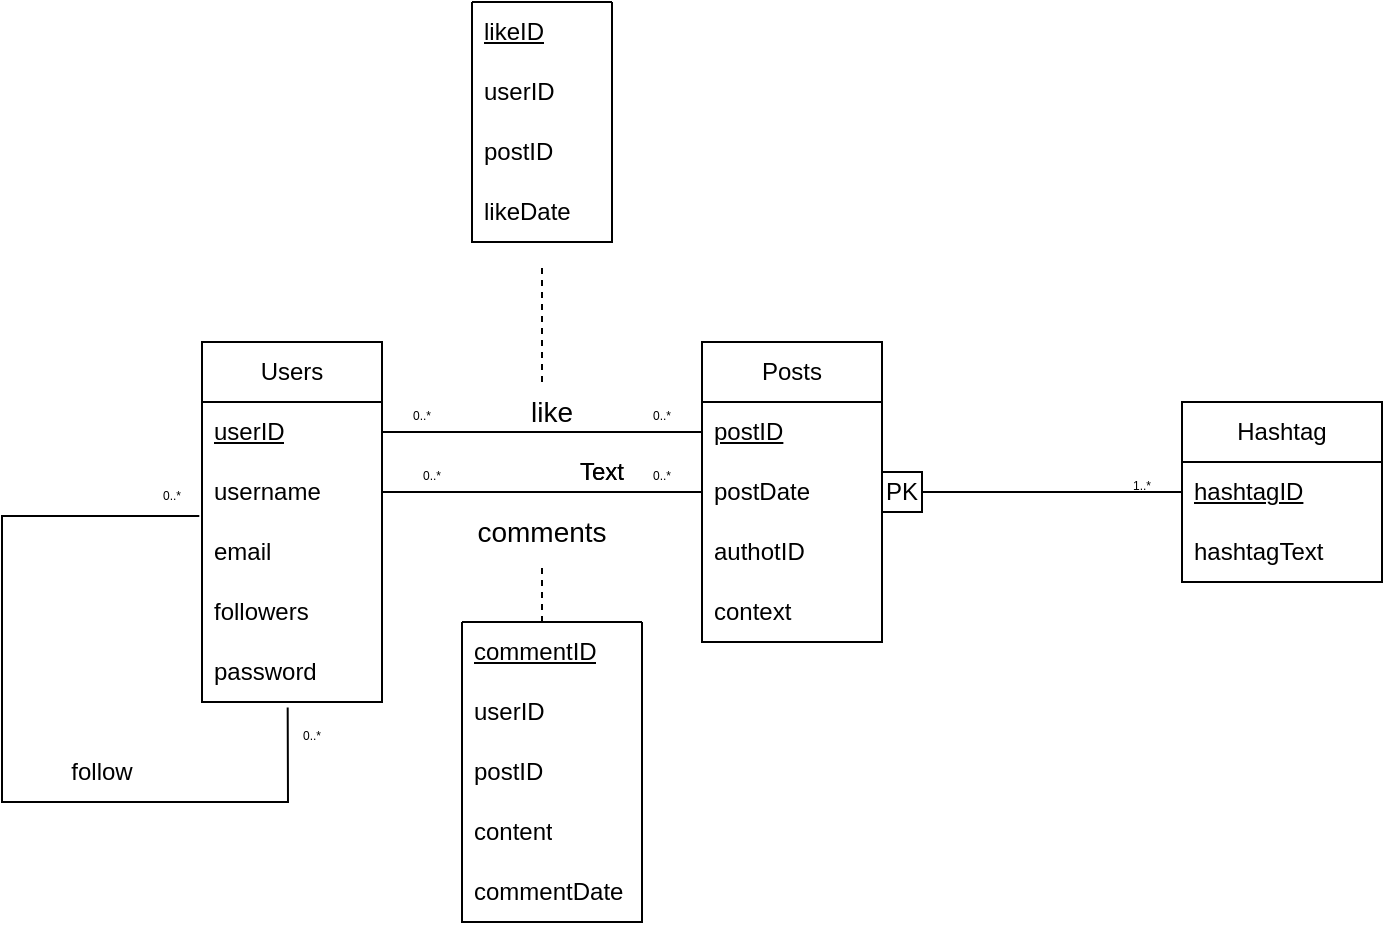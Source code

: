 <mxfile version="22.0.4" type="github">
  <diagram id="C5RBs43oDa-KdzZeNtuy" name="Page-1">
    <mxGraphModel dx="1063" dy="557" grid="1" gridSize="10" guides="1" tooltips="1" connect="1" arrows="1" fold="1" page="1" pageScale="1" pageWidth="827" pageHeight="1169" math="0" shadow="0">
      <root>
        <mxCell id="WIyWlLk6GJQsqaUBKTNV-0" />
        <mxCell id="WIyWlLk6GJQsqaUBKTNV-1" parent="WIyWlLk6GJQsqaUBKTNV-0" />
        <mxCell id="xq3JG7RhaDtxChMCbrkO-6" value="Users" style="swimlane;fontStyle=0;childLayout=stackLayout;horizontal=1;startSize=30;horizontalStack=0;resizeParent=1;resizeParentMax=0;resizeLast=0;collapsible=1;marginBottom=0;whiteSpace=wrap;html=1;" vertex="1" parent="WIyWlLk6GJQsqaUBKTNV-1">
          <mxGeometry x="210" y="280" width="90" height="180" as="geometry" />
        </mxCell>
        <mxCell id="xq3JG7RhaDtxChMCbrkO-7" value="&lt;u&gt;userID&lt;/u&gt;" style="text;strokeColor=none;fillColor=none;align=left;verticalAlign=middle;spacingLeft=4;spacingRight=4;overflow=hidden;points=[[0,0.5],[1,0.5]];portConstraint=eastwest;rotatable=0;whiteSpace=wrap;html=1;" vertex="1" parent="xq3JG7RhaDtxChMCbrkO-6">
          <mxGeometry y="30" width="90" height="30" as="geometry" />
        </mxCell>
        <mxCell id="xq3JG7RhaDtxChMCbrkO-12" value="username" style="text;strokeColor=none;fillColor=none;align=left;verticalAlign=middle;spacingLeft=4;spacingRight=4;overflow=hidden;points=[[0,0.5],[1,0.5]];portConstraint=eastwest;rotatable=0;whiteSpace=wrap;html=1;" vertex="1" parent="xq3JG7RhaDtxChMCbrkO-6">
          <mxGeometry y="60" width="90" height="30" as="geometry" />
        </mxCell>
        <mxCell id="xq3JG7RhaDtxChMCbrkO-9" value="email" style="text;strokeColor=none;fillColor=none;align=left;verticalAlign=middle;spacingLeft=4;spacingRight=4;overflow=hidden;points=[[0,0.5],[1,0.5]];portConstraint=eastwest;rotatable=0;whiteSpace=wrap;html=1;" vertex="1" parent="xq3JG7RhaDtxChMCbrkO-6">
          <mxGeometry y="90" width="90" height="30" as="geometry" />
        </mxCell>
        <mxCell id="xq3JG7RhaDtxChMCbrkO-99" value="followers" style="text;strokeColor=none;fillColor=none;align=left;verticalAlign=middle;spacingLeft=4;spacingRight=4;overflow=hidden;points=[[0,0.5],[1,0.5]];portConstraint=eastwest;rotatable=0;whiteSpace=wrap;html=1;" vertex="1" parent="xq3JG7RhaDtxChMCbrkO-6">
          <mxGeometry y="120" width="90" height="30" as="geometry" />
        </mxCell>
        <mxCell id="xq3JG7RhaDtxChMCbrkO-8" value="password" style="text;strokeColor=none;fillColor=none;align=left;verticalAlign=middle;spacingLeft=4;spacingRight=4;overflow=hidden;points=[[0,0.5],[1,0.5]];portConstraint=eastwest;rotatable=0;whiteSpace=wrap;html=1;" vertex="1" parent="xq3JG7RhaDtxChMCbrkO-6">
          <mxGeometry y="150" width="90" height="30" as="geometry" />
        </mxCell>
        <mxCell id="xq3JG7RhaDtxChMCbrkO-101" value="" style="endArrow=none;html=1;rounded=0;exitX=0.476;exitY=1.091;exitDx=0;exitDy=0;exitPerimeter=0;entryX=-0.015;entryY=-0.101;entryDx=0;entryDy=0;entryPerimeter=0;" edge="1" parent="xq3JG7RhaDtxChMCbrkO-6" source="xq3JG7RhaDtxChMCbrkO-8" target="xq3JG7RhaDtxChMCbrkO-9">
          <mxGeometry width="50" height="50" relative="1" as="geometry">
            <mxPoint x="170" y="90" as="sourcePoint" />
            <mxPoint x="220" y="40" as="targetPoint" />
            <Array as="points">
              <mxPoint x="43" y="230" />
              <mxPoint x="-100" y="230" />
              <mxPoint x="-100" y="87" />
            </Array>
          </mxGeometry>
        </mxCell>
        <mxCell id="xq3JG7RhaDtxChMCbrkO-13" value="Posts" style="swimlane;fontStyle=0;childLayout=stackLayout;horizontal=1;startSize=30;horizontalStack=0;resizeParent=1;resizeParentMax=0;resizeLast=0;collapsible=1;marginBottom=0;whiteSpace=wrap;html=1;" vertex="1" parent="WIyWlLk6GJQsqaUBKTNV-1">
          <mxGeometry x="460" y="280" width="90" height="150" as="geometry" />
        </mxCell>
        <mxCell id="xq3JG7RhaDtxChMCbrkO-14" value="&lt;u&gt;postID&lt;/u&gt;" style="text;strokeColor=none;fillColor=none;align=left;verticalAlign=middle;spacingLeft=4;spacingRight=4;overflow=hidden;points=[[0,0.5],[1,0.5]];portConstraint=eastwest;rotatable=0;whiteSpace=wrap;html=1;" vertex="1" parent="xq3JG7RhaDtxChMCbrkO-13">
          <mxGeometry y="30" width="90" height="30" as="geometry" />
        </mxCell>
        <mxCell id="xq3JG7RhaDtxChMCbrkO-15" value="postDate" style="text;strokeColor=none;fillColor=none;align=left;verticalAlign=middle;spacingLeft=4;spacingRight=4;overflow=hidden;points=[[0,0.5],[1,0.5]];portConstraint=eastwest;rotatable=0;whiteSpace=wrap;html=1;" vertex="1" parent="xq3JG7RhaDtxChMCbrkO-13">
          <mxGeometry y="60" width="90" height="30" as="geometry" />
        </mxCell>
        <mxCell id="xq3JG7RhaDtxChMCbrkO-17" value="authotID" style="text;strokeColor=none;fillColor=none;align=left;verticalAlign=middle;spacingLeft=4;spacingRight=4;overflow=hidden;points=[[0,0.5],[1,0.5]];portConstraint=eastwest;rotatable=0;whiteSpace=wrap;html=1;" vertex="1" parent="xq3JG7RhaDtxChMCbrkO-13">
          <mxGeometry y="90" width="90" height="30" as="geometry" />
        </mxCell>
        <mxCell id="xq3JG7RhaDtxChMCbrkO-16" value="context" style="text;strokeColor=none;fillColor=none;align=left;verticalAlign=middle;spacingLeft=4;spacingRight=4;overflow=hidden;points=[[0,0.5],[1,0.5]];portConstraint=eastwest;rotatable=0;whiteSpace=wrap;html=1;" vertex="1" parent="xq3JG7RhaDtxChMCbrkO-13">
          <mxGeometry y="120" width="90" height="30" as="geometry" />
        </mxCell>
        <mxCell id="xq3JG7RhaDtxChMCbrkO-18" value="Hashtag" style="swimlane;fontStyle=0;childLayout=stackLayout;horizontal=1;startSize=30;horizontalStack=0;resizeParent=1;resizeParentMax=0;resizeLast=0;collapsible=1;marginBottom=0;whiteSpace=wrap;html=1;" vertex="1" parent="WIyWlLk6GJQsqaUBKTNV-1">
          <mxGeometry x="700" y="310" width="100" height="90" as="geometry" />
        </mxCell>
        <mxCell id="xq3JG7RhaDtxChMCbrkO-19" value="&lt;u&gt;hashtagID&lt;/u&gt;" style="text;strokeColor=none;fillColor=none;align=left;verticalAlign=middle;spacingLeft=4;spacingRight=4;overflow=hidden;points=[[0,0.5],[1,0.5]];portConstraint=eastwest;rotatable=0;whiteSpace=wrap;html=1;" vertex="1" parent="xq3JG7RhaDtxChMCbrkO-18">
          <mxGeometry y="30" width="100" height="30" as="geometry" />
        </mxCell>
        <mxCell id="xq3JG7RhaDtxChMCbrkO-20" value="hashtagText" style="text;strokeColor=none;fillColor=none;align=left;verticalAlign=middle;spacingLeft=4;spacingRight=4;overflow=hidden;points=[[0,0.5],[1,0.5]];portConstraint=eastwest;rotatable=0;whiteSpace=wrap;html=1;" vertex="1" parent="xq3JG7RhaDtxChMCbrkO-18">
          <mxGeometry y="60" width="100" height="30" as="geometry" />
        </mxCell>
        <mxCell id="xq3JG7RhaDtxChMCbrkO-32" value="" style="swimlane;fontStyle=0;childLayout=stackLayout;horizontal=1;startSize=0;horizontalStack=0;resizeParent=1;resizeParentMax=0;resizeLast=0;collapsible=1;marginBottom=0;whiteSpace=wrap;html=1;" vertex="1" parent="WIyWlLk6GJQsqaUBKTNV-1">
          <mxGeometry x="340" y="420" width="90" height="150" as="geometry" />
        </mxCell>
        <mxCell id="xq3JG7RhaDtxChMCbrkO-33" value="&lt;u&gt;commentID&lt;/u&gt;" style="text;strokeColor=none;fillColor=none;align=left;verticalAlign=middle;spacingLeft=4;spacingRight=4;overflow=hidden;points=[[0,0.5],[1,0.5]];portConstraint=eastwest;rotatable=0;whiteSpace=wrap;html=1;" vertex="1" parent="xq3JG7RhaDtxChMCbrkO-32">
          <mxGeometry width="90" height="30" as="geometry" />
        </mxCell>
        <mxCell id="xq3JG7RhaDtxChMCbrkO-71" value="userID" style="text;strokeColor=none;fillColor=none;align=left;verticalAlign=middle;spacingLeft=4;spacingRight=4;overflow=hidden;points=[[0,0.5],[1,0.5]];portConstraint=eastwest;rotatable=0;whiteSpace=wrap;html=1;" vertex="1" parent="xq3JG7RhaDtxChMCbrkO-32">
          <mxGeometry y="30" width="90" height="30" as="geometry" />
        </mxCell>
        <mxCell id="xq3JG7RhaDtxChMCbrkO-72" value="postID" style="text;strokeColor=none;fillColor=none;align=left;verticalAlign=middle;spacingLeft=4;spacingRight=4;overflow=hidden;points=[[0,0.5],[1,0.5]];portConstraint=eastwest;rotatable=0;whiteSpace=wrap;html=1;" vertex="1" parent="xq3JG7RhaDtxChMCbrkO-32">
          <mxGeometry y="60" width="90" height="30" as="geometry" />
        </mxCell>
        <mxCell id="xq3JG7RhaDtxChMCbrkO-34" value="content" style="text;strokeColor=none;fillColor=none;align=left;verticalAlign=middle;spacingLeft=4;spacingRight=4;overflow=hidden;points=[[0,0.5],[1,0.5]];portConstraint=eastwest;rotatable=0;whiteSpace=wrap;html=1;" vertex="1" parent="xq3JG7RhaDtxChMCbrkO-32">
          <mxGeometry y="90" width="90" height="30" as="geometry" />
        </mxCell>
        <mxCell id="xq3JG7RhaDtxChMCbrkO-35" value="commentDate" style="text;strokeColor=none;fillColor=none;align=left;verticalAlign=middle;spacingLeft=4;spacingRight=4;overflow=hidden;points=[[0,0.5],[1,0.5]];portConstraint=eastwest;rotatable=0;whiteSpace=wrap;html=1;" vertex="1" parent="xq3JG7RhaDtxChMCbrkO-32">
          <mxGeometry y="120" width="90" height="30" as="geometry" />
        </mxCell>
        <mxCell id="xq3JG7RhaDtxChMCbrkO-36" value="" style="swimlane;fontStyle=0;childLayout=stackLayout;horizontal=1;startSize=0;horizontalStack=0;resizeParent=1;resizeParentMax=0;resizeLast=0;collapsible=1;marginBottom=0;whiteSpace=wrap;html=1;" vertex="1" parent="WIyWlLk6GJQsqaUBKTNV-1">
          <mxGeometry x="345" y="110" width="70" height="120" as="geometry" />
        </mxCell>
        <mxCell id="xq3JG7RhaDtxChMCbrkO-37" value="&lt;u&gt;likeID&lt;/u&gt;" style="text;strokeColor=none;fillColor=none;align=left;verticalAlign=middle;spacingLeft=4;spacingRight=4;overflow=hidden;points=[[0,0.5],[1,0.5]];portConstraint=eastwest;rotatable=0;whiteSpace=wrap;html=1;" vertex="1" parent="xq3JG7RhaDtxChMCbrkO-36">
          <mxGeometry width="70" height="30" as="geometry" />
        </mxCell>
        <mxCell id="xq3JG7RhaDtxChMCbrkO-90" value="&lt;span style=&quot;border-color: var(--border-color);&quot;&gt;userID&lt;/span&gt;" style="text;strokeColor=none;fillColor=none;align=left;verticalAlign=middle;spacingLeft=4;spacingRight=4;overflow=hidden;points=[[0,0.5],[1,0.5]];portConstraint=eastwest;rotatable=0;whiteSpace=wrap;html=1;" vertex="1" parent="xq3JG7RhaDtxChMCbrkO-36">
          <mxGeometry y="30" width="70" height="30" as="geometry" />
        </mxCell>
        <mxCell id="xq3JG7RhaDtxChMCbrkO-91" value="&lt;span style=&quot;border-color: var(--border-color);&quot;&gt;postID&lt;/span&gt;" style="text;strokeColor=none;fillColor=none;align=left;verticalAlign=middle;spacingLeft=4;spacingRight=4;overflow=hidden;points=[[0,0.5],[1,0.5]];portConstraint=eastwest;rotatable=0;whiteSpace=wrap;html=1;" vertex="1" parent="xq3JG7RhaDtxChMCbrkO-36">
          <mxGeometry y="60" width="70" height="30" as="geometry" />
        </mxCell>
        <mxCell id="xq3JG7RhaDtxChMCbrkO-38" value="likeDate" style="text;strokeColor=none;fillColor=none;align=left;verticalAlign=middle;spacingLeft=4;spacingRight=4;overflow=hidden;points=[[0,0.5],[1,0.5]];portConstraint=eastwest;rotatable=0;whiteSpace=wrap;html=1;" vertex="1" parent="xq3JG7RhaDtxChMCbrkO-36">
          <mxGeometry y="90" width="70" height="30" as="geometry" />
        </mxCell>
        <mxCell id="xq3JG7RhaDtxChMCbrkO-48" value="" style="endArrow=none;html=1;rounded=0;entryX=0;entryY=0.5;entryDx=0;entryDy=0;exitX=1;exitY=0.5;exitDx=0;exitDy=0;" edge="1" parent="WIyWlLk6GJQsqaUBKTNV-1" source="xq3JG7RhaDtxChMCbrkO-12" target="xq3JG7RhaDtxChMCbrkO-15">
          <mxGeometry width="50" height="50" relative="1" as="geometry">
            <mxPoint x="320.091" y="355" as="sourcePoint" />
            <mxPoint x="400" y="410" as="targetPoint" />
            <Array as="points" />
          </mxGeometry>
        </mxCell>
        <mxCell id="xq3JG7RhaDtxChMCbrkO-50" value="&lt;font style=&quot;font-size: 14px;&quot;&gt;comments&lt;/font&gt;" style="text;html=1;strokeColor=none;fillColor=none;align=center;verticalAlign=middle;whiteSpace=wrap;rounded=0;" vertex="1" parent="WIyWlLk6GJQsqaUBKTNV-1">
          <mxGeometry x="340" y="360" width="80" height="30" as="geometry" />
        </mxCell>
        <mxCell id="xq3JG7RhaDtxChMCbrkO-51" value="&lt;font style=&quot;font-size: 6px;&quot;&gt;0..*&lt;/font&gt;" style="text;html=1;strokeColor=none;fillColor=none;align=center;verticalAlign=middle;whiteSpace=wrap;rounded=0;" vertex="1" parent="WIyWlLk6GJQsqaUBKTNV-1">
          <mxGeometry x="420" y="340" width="40" height="10" as="geometry" />
        </mxCell>
        <mxCell id="xq3JG7RhaDtxChMCbrkO-56" value="" style="whiteSpace=wrap;html=1;aspect=fixed;" vertex="1" parent="WIyWlLk6GJQsqaUBKTNV-1">
          <mxGeometry x="550" y="345" width="20" height="20" as="geometry" />
        </mxCell>
        <mxCell id="xq3JG7RhaDtxChMCbrkO-57" value="PK" style="text;html=1;strokeColor=none;fillColor=none;align=center;verticalAlign=middle;whiteSpace=wrap;rounded=0;" vertex="1" parent="WIyWlLk6GJQsqaUBKTNV-1">
          <mxGeometry x="530" y="340" width="60" height="30" as="geometry" />
        </mxCell>
        <mxCell id="xq3JG7RhaDtxChMCbrkO-63" value="" style="endArrow=none;html=1;rounded=0;exitX=0;exitY=0.5;exitDx=0;exitDy=0;entryX=1;entryY=0.5;entryDx=0;entryDy=0;" edge="1" parent="WIyWlLk6GJQsqaUBKTNV-1" source="xq3JG7RhaDtxChMCbrkO-19" target="xq3JG7RhaDtxChMCbrkO-56">
          <mxGeometry width="50" height="50" relative="1" as="geometry">
            <mxPoint x="370" y="480" as="sourcePoint" />
            <mxPoint x="570" y="360" as="targetPoint" />
          </mxGeometry>
        </mxCell>
        <mxCell id="xq3JG7RhaDtxChMCbrkO-64" value="&lt;font style=&quot;font-size: 6px;&quot;&gt;1..*&lt;/font&gt;" style="text;html=1;strokeColor=none;fillColor=none;align=center;verticalAlign=middle;whiteSpace=wrap;rounded=0;" vertex="1" parent="WIyWlLk6GJQsqaUBKTNV-1">
          <mxGeometry x="660" y="345" width="40" height="10" as="geometry" />
        </mxCell>
        <mxCell id="xq3JG7RhaDtxChMCbrkO-84" value="" style="endArrow=none;dashed=1;html=1;rounded=0;entryX=0.5;entryY=1;entryDx=0;entryDy=0;" edge="1" parent="WIyWlLk6GJQsqaUBKTNV-1" target="xq3JG7RhaDtxChMCbrkO-50">
          <mxGeometry width="50" height="50" relative="1" as="geometry">
            <mxPoint x="380" y="420" as="sourcePoint" />
            <mxPoint x="410" y="510" as="targetPoint" />
          </mxGeometry>
        </mxCell>
        <mxCell id="xq3JG7RhaDtxChMCbrkO-85" value="" style="endArrow=none;html=1;rounded=0;entryX=0;entryY=0.5;entryDx=0;entryDy=0;exitX=1;exitY=0.5;exitDx=0;exitDy=0;" edge="1" parent="WIyWlLk6GJQsqaUBKTNV-1" source="xq3JG7RhaDtxChMCbrkO-7">
          <mxGeometry width="50" height="50" relative="1" as="geometry">
            <mxPoint x="320.091" y="325" as="sourcePoint" />
            <mxPoint x="460" y="325" as="targetPoint" />
            <Array as="points" />
          </mxGeometry>
        </mxCell>
        <mxCell id="xq3JG7RhaDtxChMCbrkO-86" value="&lt;font style=&quot;font-size: 6px;&quot;&gt;0..*&lt;/font&gt;" style="text;html=1;strokeColor=none;fillColor=none;align=center;verticalAlign=middle;whiteSpace=wrap;rounded=0;" vertex="1" parent="WIyWlLk6GJQsqaUBKTNV-1">
          <mxGeometry x="420" y="310" width="40" height="10" as="geometry" />
        </mxCell>
        <mxCell id="xq3JG7RhaDtxChMCbrkO-88" value="&lt;font style=&quot;font-size: 6px;&quot;&gt;0..*&lt;/font&gt;" style="text;html=1;strokeColor=none;fillColor=none;align=center;verticalAlign=middle;whiteSpace=wrap;rounded=0;" vertex="1" parent="WIyWlLk6GJQsqaUBKTNV-1">
          <mxGeometry x="300" y="310" width="40" height="10" as="geometry" />
        </mxCell>
        <mxCell id="xq3JG7RhaDtxChMCbrkO-89" value="&lt;font style=&quot;font-size: 14px;&quot;&gt;like&lt;/font&gt;" style="text;html=1;strokeColor=none;fillColor=none;align=center;verticalAlign=middle;whiteSpace=wrap;rounded=0;" vertex="1" parent="WIyWlLk6GJQsqaUBKTNV-1">
          <mxGeometry x="345" y="300" width="80" height="30" as="geometry" />
        </mxCell>
        <mxCell id="xq3JG7RhaDtxChMCbrkO-93" value="" style="endArrow=none;dashed=1;html=1;rounded=0;" edge="1" parent="WIyWlLk6GJQsqaUBKTNV-1">
          <mxGeometry width="50" height="50" relative="1" as="geometry">
            <mxPoint x="380" y="300" as="sourcePoint" />
            <mxPoint x="380" y="240" as="targetPoint" />
          </mxGeometry>
        </mxCell>
        <mxCell id="xq3JG7RhaDtxChMCbrkO-94" value="&lt;font style=&quot;font-size: 6px;&quot;&gt;0..*&lt;/font&gt;" style="text;html=1;strokeColor=none;fillColor=none;align=center;verticalAlign=middle;whiteSpace=wrap;rounded=0;" vertex="1" parent="WIyWlLk6GJQsqaUBKTNV-1">
          <mxGeometry x="305" y="340" width="40" height="10" as="geometry" />
        </mxCell>
        <mxCell id="xq3JG7RhaDtxChMCbrkO-102" value="Text" style="text;html=1;strokeColor=none;fillColor=none;align=center;verticalAlign=middle;whiteSpace=wrap;rounded=0;" vertex="1" parent="WIyWlLk6GJQsqaUBKTNV-1">
          <mxGeometry x="380" y="330" width="60" height="30" as="geometry" />
        </mxCell>
        <mxCell id="xq3JG7RhaDtxChMCbrkO-103" value="Text" style="text;html=1;strokeColor=none;fillColor=none;align=center;verticalAlign=middle;whiteSpace=wrap;rounded=0;" vertex="1" parent="WIyWlLk6GJQsqaUBKTNV-1">
          <mxGeometry x="380" y="330" width="60" height="30" as="geometry" />
        </mxCell>
        <mxCell id="xq3JG7RhaDtxChMCbrkO-104" value="follow" style="text;html=1;strokeColor=none;fillColor=none;align=center;verticalAlign=middle;whiteSpace=wrap;rounded=0;" vertex="1" parent="WIyWlLk6GJQsqaUBKTNV-1">
          <mxGeometry x="130" y="480" width="60" height="30" as="geometry" />
        </mxCell>
        <mxCell id="xq3JG7RhaDtxChMCbrkO-105" value="&lt;font style=&quot;font-size: 6px;&quot;&gt;0..*&lt;/font&gt;" style="text;html=1;strokeColor=none;fillColor=none;align=center;verticalAlign=middle;whiteSpace=wrap;rounded=0;" vertex="1" parent="WIyWlLk6GJQsqaUBKTNV-1">
          <mxGeometry x="180" y="340" width="30" height="30" as="geometry" />
        </mxCell>
        <mxCell id="xq3JG7RhaDtxChMCbrkO-106" value="&lt;font style=&quot;font-size: 6px;&quot;&gt;0..*&lt;/font&gt;" style="text;html=1;strokeColor=none;fillColor=none;align=center;verticalAlign=middle;whiteSpace=wrap;rounded=0;" vertex="1" parent="WIyWlLk6GJQsqaUBKTNV-1">
          <mxGeometry x="250" y="460" width="30" height="30" as="geometry" />
        </mxCell>
      </root>
    </mxGraphModel>
  </diagram>
</mxfile>
